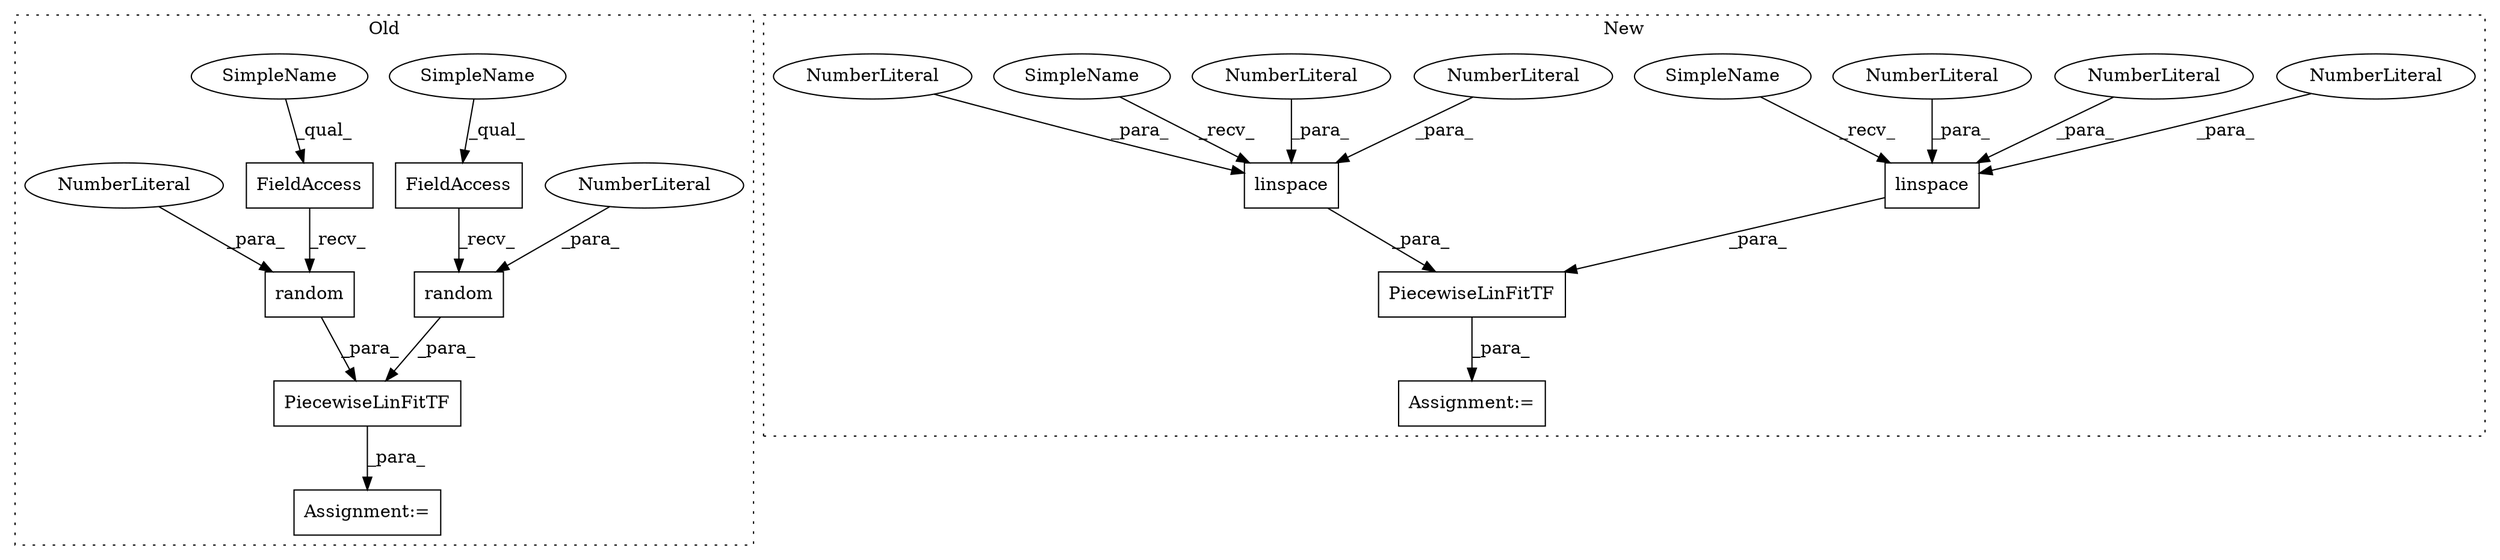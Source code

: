 digraph G {
subgraph cluster0 {
1 [label="random" a="32" s="5975,5984" l="7,1" shape="box"];
6 [label="Assignment:=" a="7" s="5938" l="1" shape="box"];
8 [label="NumberLiteral" a="34" s="5982" l="2" shape="ellipse"];
9 [label="FieldAccess" a="22" s="5962" l="12" shape="box"];
10 [label="FieldAccess" a="22" s="5986" l="12" shape="box"];
12 [label="random" a="32" s="5999,6008" l="7,1" shape="box"];
13 [label="NumberLiteral" a="34" s="6006" l="2" shape="ellipse"];
18 [label="PiecewiseLinFitTF" a="32" s="5944,6009" l="18,1" shape="box"];
21 [label="SimpleName" a="42" s="5962" l="5" shape="ellipse"];
22 [label="SimpleName" a="42" s="5986" l="5" shape="ellipse"];
label = "Old";
style="dotted";
}
subgraph cluster1 {
2 [label="linspace" a="32" s="3950,3968" l="9,1" shape="box"];
3 [label="NumberLiteral" a="34" s="3959" l="1" shape="ellipse"];
4 [label="NumberLiteral" a="34" s="3965" l="3" shape="ellipse"];
5 [label="NumberLiteral" a="34" s="3961" l="3" shape="ellipse"];
7 [label="Assignment:=" a="7" s="3894" l="1" shape="box"];
11 [label="linspace" a="32" s="3924,3942" l="9,1" shape="box"];
14 [label="NumberLiteral" a="34" s="3933" l="1" shape="ellipse"];
15 [label="NumberLiteral" a="34" s="3935" l="3" shape="ellipse"];
16 [label="NumberLiteral" a="34" s="3939" l="3" shape="ellipse"];
17 [label="PiecewiseLinFitTF" a="32" s="3900,3969" l="18,1" shape="box"];
19 [label="SimpleName" a="42" s="3918" l="5" shape="ellipse"];
20 [label="SimpleName" a="42" s="3944" l="5" shape="ellipse"];
label = "New";
style="dotted";
}
1 -> 18 [label="_para_"];
2 -> 17 [label="_para_"];
3 -> 2 [label="_para_"];
4 -> 2 [label="_para_"];
5 -> 2 [label="_para_"];
8 -> 1 [label="_para_"];
9 -> 1 [label="_recv_"];
10 -> 12 [label="_recv_"];
11 -> 17 [label="_para_"];
12 -> 18 [label="_para_"];
13 -> 12 [label="_para_"];
14 -> 11 [label="_para_"];
15 -> 11 [label="_para_"];
16 -> 11 [label="_para_"];
17 -> 7 [label="_para_"];
18 -> 6 [label="_para_"];
19 -> 11 [label="_recv_"];
20 -> 2 [label="_recv_"];
21 -> 9 [label="_qual_"];
22 -> 10 [label="_qual_"];
}